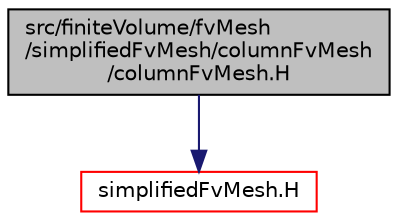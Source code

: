 digraph "src/finiteVolume/fvMesh/simplifiedFvMesh/columnFvMesh/columnFvMesh.H"
{
  bgcolor="transparent";
  edge [fontname="Helvetica",fontsize="10",labelfontname="Helvetica",labelfontsize="10"];
  node [fontname="Helvetica",fontsize="10",shape=record];
  Node1 [label="src/finiteVolume/fvMesh\l/simplifiedFvMesh/columnFvMesh\l/columnFvMesh.H",height=0.2,width=0.4,color="black", fillcolor="grey75", style="filled" fontcolor="black"];
  Node1 -> Node2 [color="midnightblue",fontsize="10",style="solid",fontname="Helvetica"];
  Node2 [label="simplifiedFvMesh.H",height=0.2,width=0.4,color="red",URL="$simplifiedFvMesh_8H.html"];
}

